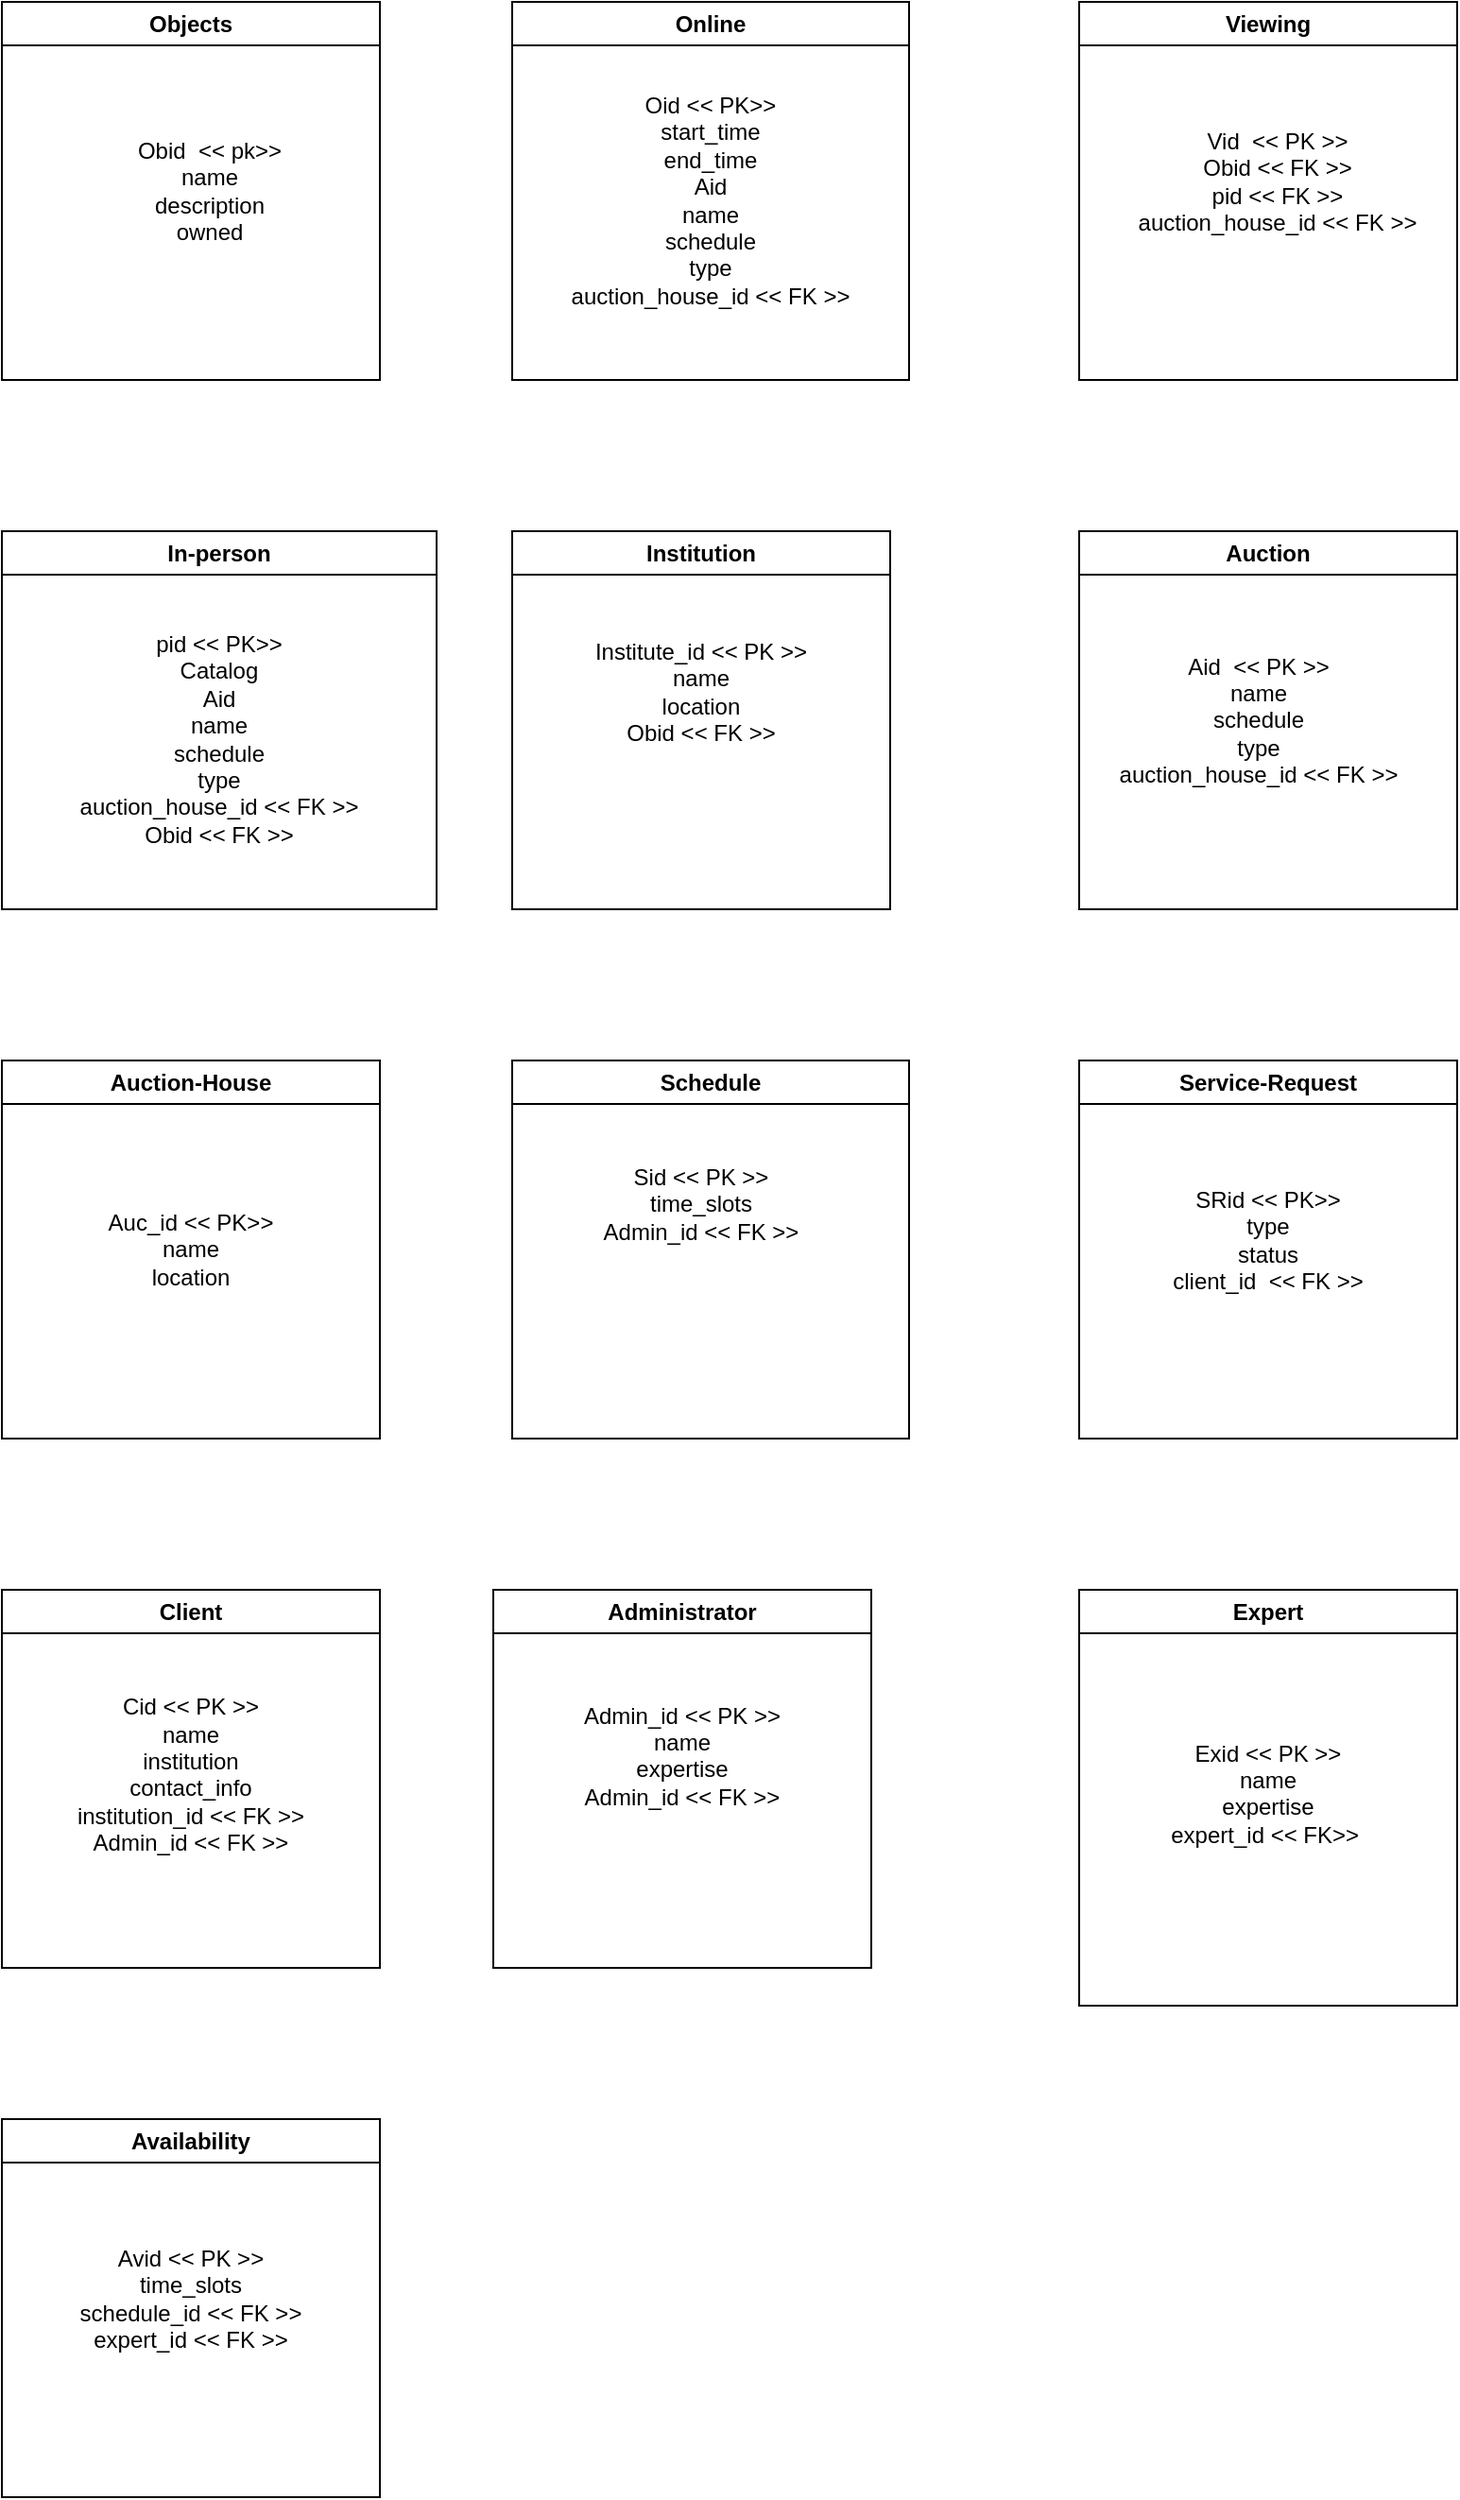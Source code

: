 <mxfile version="26.1.3">
  <diagram name="Page-1" id="1u0bXLWwdKbNFYyK-Vdu">
    <mxGraphModel dx="1496" dy="971" grid="1" gridSize="10" guides="1" tooltips="1" connect="1" arrows="1" fold="1" page="1" pageScale="1" pageWidth="850" pageHeight="1400" math="0" shadow="0">
      <root>
        <mxCell id="0" />
        <mxCell id="1" parent="0" />
        <mxCell id="k7ArhHV0Db7-B-JzhvOl-1" value="Objects" style="swimlane;whiteSpace=wrap;html=1;" parent="1" vertex="1">
          <mxGeometry x="60" y="30" width="200" height="200" as="geometry" />
        </mxCell>
        <mxCell id="k7ArhHV0Db7-B-JzhvOl-14" value="Obid&amp;nbsp; &amp;lt;&amp;lt; pk&amp;gt;&amp;gt;&lt;div&gt;name&lt;/div&gt;&lt;div&gt;description&lt;/div&gt;&lt;div&gt;owned&lt;/div&gt;" style="text;html=1;align=center;verticalAlign=middle;whiteSpace=wrap;rounded=0;" parent="k7ArhHV0Db7-B-JzhvOl-1" vertex="1">
          <mxGeometry x="40" y="55" width="140" height="90" as="geometry" />
        </mxCell>
        <mxCell id="k7ArhHV0Db7-B-JzhvOl-2" value="Online" style="swimlane;whiteSpace=wrap;html=1;" parent="1" vertex="1">
          <mxGeometry x="330" y="30" width="210" height="200" as="geometry" />
        </mxCell>
        <mxCell id="k7ArhHV0Db7-B-JzhvOl-15" value="Oid &amp;lt;&amp;lt; PK&amp;gt;&amp;gt;&lt;div&gt;start_time&lt;/div&gt;&lt;div&gt;end_time&lt;/div&gt;&lt;div&gt;Aid&lt;/div&gt;&lt;div&gt;name&lt;/div&gt;&lt;div&gt;schedule&lt;/div&gt;&lt;div&gt;type&lt;/div&gt;&lt;div&gt;auction_house_id &amp;lt;&amp;lt; FK &amp;gt;&amp;gt;&lt;/div&gt;" style="text;html=1;align=center;verticalAlign=middle;whiteSpace=wrap;rounded=0;" parent="k7ArhHV0Db7-B-JzhvOl-2" vertex="1">
          <mxGeometry x="15" y="30" width="180" height="150" as="geometry" />
        </mxCell>
        <mxCell id="k7ArhHV0Db7-B-JzhvOl-3" value="Viewing" style="swimlane;whiteSpace=wrap;html=1;" parent="1" vertex="1">
          <mxGeometry x="630" y="30" width="200" height="200" as="geometry" />
        </mxCell>
        <mxCell id="k7ArhHV0Db7-B-JzhvOl-16" value="&lt;div&gt;Vid&amp;nbsp; &amp;lt;&amp;lt; PK &amp;gt;&amp;gt;&lt;/div&gt;Obid &amp;lt;&amp;lt; FK &amp;gt;&amp;gt;&lt;div&gt;pid &amp;lt;&amp;lt; FK &amp;gt;&amp;gt;&lt;/div&gt;&lt;div&gt;auction_house_id &amp;lt;&amp;lt; FK &amp;gt;&amp;gt;&lt;/div&gt;" style="text;html=1;align=center;verticalAlign=middle;whiteSpace=wrap;rounded=0;" parent="k7ArhHV0Db7-B-JzhvOl-3" vertex="1">
          <mxGeometry x="20" y="50" width="170" height="90" as="geometry" />
        </mxCell>
        <mxCell id="k7ArhHV0Db7-B-JzhvOl-4" value="In-person" style="swimlane;whiteSpace=wrap;html=1;" parent="1" vertex="1">
          <mxGeometry x="60" y="310" width="230" height="200" as="geometry" />
        </mxCell>
        <mxCell id="k7ArhHV0Db7-B-JzhvOl-17" value="&lt;div&gt;pid &amp;lt;&amp;lt; PK&amp;gt;&amp;gt;&lt;/div&gt;Catalog&lt;div&gt;Aid&lt;div&gt;name&lt;/div&gt;&lt;div&gt;schedule&lt;/div&gt;&lt;div&gt;type&lt;/div&gt;&lt;div&gt;auction_house_id &amp;lt;&amp;lt; FK &amp;gt;&amp;gt;&lt;/div&gt;&lt;/div&gt;&lt;div&gt;Obid &amp;lt;&amp;lt; FK &amp;gt;&amp;gt;&lt;/div&gt;" style="text;html=1;align=center;verticalAlign=middle;whiteSpace=wrap;rounded=0;" parent="k7ArhHV0Db7-B-JzhvOl-4" vertex="1">
          <mxGeometry x="15" y="40" width="200" height="140" as="geometry" />
        </mxCell>
        <mxCell id="k7ArhHV0Db7-B-JzhvOl-5" value="Institution" style="swimlane;whiteSpace=wrap;html=1;startSize=23;" parent="1" vertex="1">
          <mxGeometry x="330" y="310" width="200" height="200" as="geometry" />
        </mxCell>
        <mxCell id="k7ArhHV0Db7-B-JzhvOl-18" value="Institute_id &amp;lt;&amp;lt; PK &amp;gt;&amp;gt;&lt;div&gt;name&lt;/div&gt;&lt;div&gt;location&lt;/div&gt;&lt;div&gt;Obid &amp;lt;&amp;lt; FK &amp;gt;&amp;gt;&lt;/div&gt;" style="text;html=1;align=center;verticalAlign=middle;whiteSpace=wrap;rounded=0;" parent="k7ArhHV0Db7-B-JzhvOl-5" vertex="1">
          <mxGeometry x="30" y="40" width="140" height="90" as="geometry" />
        </mxCell>
        <mxCell id="k7ArhHV0Db7-B-JzhvOl-6" value="Auction" style="swimlane;whiteSpace=wrap;html=1;" parent="1" vertex="1">
          <mxGeometry x="630" y="310" width="200" height="200" as="geometry" />
        </mxCell>
        <mxCell id="k7ArhHV0Db7-B-JzhvOl-19" value="Aid&amp;nbsp; &amp;lt;&amp;lt; PK &amp;gt;&amp;gt;&lt;div&gt;name&lt;/div&gt;&lt;div&gt;schedule&lt;/div&gt;&lt;div&gt;type&lt;/div&gt;&lt;div&gt;auction_house_id &amp;lt;&amp;lt; FK &amp;gt;&amp;gt;&lt;/div&gt;" style="text;html=1;align=center;verticalAlign=middle;whiteSpace=wrap;rounded=0;" parent="k7ArhHV0Db7-B-JzhvOl-6" vertex="1">
          <mxGeometry x="20" y="35" width="150" height="130" as="geometry" />
        </mxCell>
        <mxCell id="k7ArhHV0Db7-B-JzhvOl-7" value="Auction-House" style="swimlane;whiteSpace=wrap;html=1;" parent="1" vertex="1">
          <mxGeometry x="60" y="590" width="200" height="200" as="geometry" />
        </mxCell>
        <mxCell id="k7ArhHV0Db7-B-JzhvOl-20" value="&lt;div&gt;Auc_id &amp;lt;&amp;lt; PK&amp;gt;&amp;gt;&lt;/div&gt;name&lt;div&gt;location&lt;/div&gt;" style="text;html=1;align=center;verticalAlign=middle;whiteSpace=wrap;rounded=0;" parent="k7ArhHV0Db7-B-JzhvOl-7" vertex="1">
          <mxGeometry x="30" y="55" width="140" height="90" as="geometry" />
        </mxCell>
        <mxCell id="k7ArhHV0Db7-B-JzhvOl-8" value="Schedule" style="swimlane;whiteSpace=wrap;html=1;" parent="1" vertex="1">
          <mxGeometry x="330" y="590" width="210" height="200" as="geometry" />
        </mxCell>
        <mxCell id="k7ArhHV0Db7-B-JzhvOl-21" value="&lt;div&gt;&lt;br&gt;&lt;/div&gt;Sid &amp;lt;&amp;lt; PK &amp;gt;&amp;gt;&lt;div&gt;time_slots&lt;/div&gt;&lt;div&gt;Admin_id &amp;lt;&amp;lt; FK &amp;gt;&amp;gt;&lt;/div&gt;&lt;div&gt;&lt;br&gt;&lt;/div&gt;&lt;div&gt;&lt;span style=&quot;color: rgba(0, 0, 0, 0); font-family: monospace; font-size: 0px; text-align: start; text-wrap-mode: nowrap;&quot;&gt;%3CmxGraphModel%3E%3Croot%3E%3CmxCell%20id%3D%220%22%2F%3E%3CmxCell%20id%3D%221%22%20parent%3D%220%22%2F%3E%3CmxCell%20id%3D%222%22%20value%3D%22%26lt%3Bdiv%26gt%3Bpid%20%26amp%3Blt%3B%26amp%3Blt%3B%20PK%26amp%3Bgt%3B%26amp%3Bgt%3B%26lt%3B%2Fdiv%26gt%3BCatalog%26lt%3Bdiv%26gt%3BObid%20%26amp%3Blt%3B%26amp%3Blt%3B%20FK%20%26amp%3Bgt%3B%26amp%3Bgt%3B%26lt%3B%2Fdiv%26gt%3B%22%20style%3D%22text%3Bhtml%3D1%3Balign%3Dcenter%3BverticalAlign%3Dmiddle%3BwhiteSpace%3Dwrap%3Brounded%3D0%3B%22%20vertex%3D%221%22%20parent%3D%221%22%3E%3CmxGeometry%20x%3D%2290%22%20y%3D%22610%22%20width%3D%22140%22%20height%3D%2290%22%20as%3D%22geometry%22%2F%3E%3C%2FmxCell%3E%3C%2Froot%3E%3C%2FmxGraphModel%3E&lt;/span&gt;&lt;/div&gt;" style="text;html=1;align=center;verticalAlign=middle;whiteSpace=wrap;rounded=0;" parent="k7ArhHV0Db7-B-JzhvOl-8" vertex="1">
          <mxGeometry x="10" y="40" width="180" height="85" as="geometry" />
        </mxCell>
        <mxCell id="k7ArhHV0Db7-B-JzhvOl-9" value="Service-Request" style="swimlane;whiteSpace=wrap;html=1;" parent="1" vertex="1">
          <mxGeometry x="630" y="590" width="200" height="200" as="geometry" />
        </mxCell>
        <mxCell id="k7ArhHV0Db7-B-JzhvOl-22" value="&lt;div&gt;SRid &amp;lt;&amp;lt; PK&amp;gt;&amp;gt;&lt;/div&gt;type&lt;div&gt;status&lt;br&gt;&lt;div&gt;client_id&amp;nbsp; &amp;lt;&amp;lt; FK &amp;gt;&amp;gt;&lt;/div&gt;&lt;/div&gt;" style="text;html=1;align=center;verticalAlign=middle;whiteSpace=wrap;rounded=0;" parent="k7ArhHV0Db7-B-JzhvOl-9" vertex="1">
          <mxGeometry x="30" y="50" width="140" height="90" as="geometry" />
        </mxCell>
        <mxCell id="k7ArhHV0Db7-B-JzhvOl-10" value="Client" style="swimlane;whiteSpace=wrap;html=1;" parent="1" vertex="1">
          <mxGeometry x="60" y="870" width="200" height="200" as="geometry" />
        </mxCell>
        <mxCell id="k7ArhHV0Db7-B-JzhvOl-23" value="Cid &amp;lt;&amp;lt; PK &amp;gt;&amp;gt;&lt;div&gt;name&lt;/div&gt;&lt;div&gt;institution&lt;/div&gt;&lt;div&gt;contact_info&lt;/div&gt;&lt;div&gt;institution_id &amp;lt;&amp;lt; FK &amp;gt;&amp;gt;&lt;/div&gt;&lt;div&gt;Admin_id &amp;lt;&amp;lt; FK &amp;gt;&amp;gt;&lt;/div&gt;&lt;div&gt;&lt;br&gt;&lt;/div&gt;" style="text;html=1;align=center;verticalAlign=middle;whiteSpace=wrap;rounded=0;" parent="k7ArhHV0Db7-B-JzhvOl-10" vertex="1">
          <mxGeometry x="30" y="40" width="140" height="130" as="geometry" />
        </mxCell>
        <mxCell id="k7ArhHV0Db7-B-JzhvOl-11" value="Administrator" style="swimlane;whiteSpace=wrap;html=1;" parent="1" vertex="1">
          <mxGeometry x="320" y="870" width="200" height="200" as="geometry" />
        </mxCell>
        <mxCell id="k7ArhHV0Db7-B-JzhvOl-24" value="Admin_id &amp;lt;&amp;lt; PK &amp;gt;&amp;gt;&lt;div&gt;name&lt;/div&gt;&lt;div&gt;expertise&lt;/div&gt;&lt;div&gt;&lt;div&gt;Admin_id &amp;lt;&amp;lt; FK &amp;gt;&amp;gt;&lt;/div&gt;&lt;div&gt;&lt;br&gt;&lt;/div&gt;&lt;/div&gt;" style="text;html=1;align=center;verticalAlign=middle;whiteSpace=wrap;rounded=0;" parent="k7ArhHV0Db7-B-JzhvOl-11" vertex="1">
          <mxGeometry x="30" y="50" width="140" height="90" as="geometry" />
        </mxCell>
        <mxCell id="k7ArhHV0Db7-B-JzhvOl-12" value="Expert" style="swimlane;whiteSpace=wrap;html=1;" parent="1" vertex="1">
          <mxGeometry x="630" y="870" width="200" height="220" as="geometry" />
        </mxCell>
        <mxCell id="k7ArhHV0Db7-B-JzhvOl-28" value="Exid &amp;lt;&amp;lt; PK &amp;gt;&amp;gt;&lt;div&gt;name&lt;/div&gt;&lt;div&gt;expertise&lt;/div&gt;&lt;div&gt;expert_id &amp;lt;&amp;lt; FK&amp;gt;&amp;gt;&amp;nbsp;&lt;/div&gt;&lt;div&gt;&lt;br&gt;&lt;/div&gt;" style="text;html=1;align=center;verticalAlign=middle;whiteSpace=wrap;rounded=0;" parent="k7ArhHV0Db7-B-JzhvOl-12" vertex="1">
          <mxGeometry x="30" y="50" width="140" height="130" as="geometry" />
        </mxCell>
        <mxCell id="k7ArhHV0Db7-B-JzhvOl-13" value="Availability" style="swimlane;whiteSpace=wrap;html=1;" parent="1" vertex="1">
          <mxGeometry x="60" y="1150" width="200" height="200" as="geometry" />
        </mxCell>
        <mxCell id="k7ArhHV0Db7-B-JzhvOl-29" value="&lt;div&gt;Avid &amp;lt;&amp;lt; PK &amp;gt;&amp;gt;&lt;/div&gt;&lt;div&gt;time_slots&lt;/div&gt;&lt;div&gt;schedule_id &amp;lt;&amp;lt; FK &amp;gt;&amp;gt;&lt;/div&gt;expert_id &amp;lt;&amp;lt; FK &amp;gt;&amp;gt;" style="text;html=1;align=center;verticalAlign=middle;whiteSpace=wrap;rounded=0;" parent="k7ArhHV0Db7-B-JzhvOl-13" vertex="1">
          <mxGeometry x="30" y="30" width="140" height="130" as="geometry" />
        </mxCell>
      </root>
    </mxGraphModel>
  </diagram>
</mxfile>
